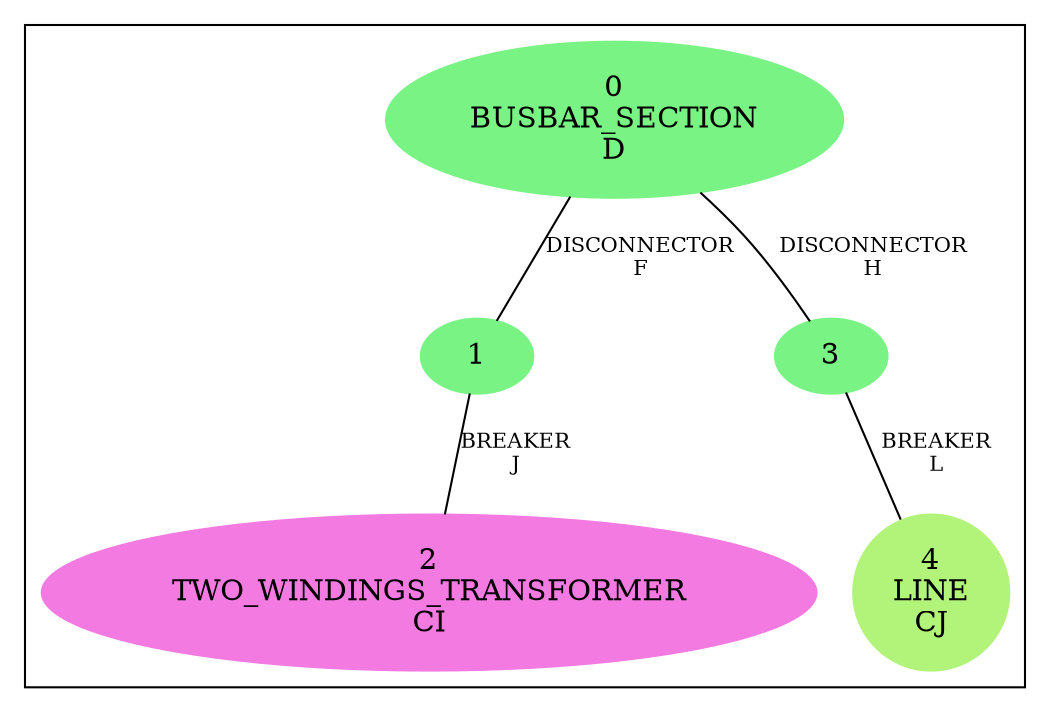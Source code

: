 graph "C" {
subgraph "cluster_C_0" {
"0\nBUSBAR_SECTION\nD" ["color"="#7AF385","style"="filled"]
"1" ["color"="#7AF385","style"="filled"]
"2\nTWO_WINDINGS_TRANSFORMER\nCI" ["color"="#F37AE1","style"="filled"]
"3" ["color"="#7AF385","style"="filled"]
"4\nLINE\nCJ" ["color"="#B2F37A","style"="filled"]
"0\nBUSBAR_SECTION\nD" -- "1" ["fontsize"="10","style"="solid","label"="DISCONNECTOR\nF"]
"0\nBUSBAR_SECTION\nD" -- "3" ["fontsize"="10","style"="solid","label"="DISCONNECTOR\nH"]
"1" -- "2\nTWO_WINDINGS_TRANSFORMER\nCI" ["fontsize"="10","style"="solid","label"="BREAKER\nJ"]
"3" -- "4\nLINE\nCJ" ["fontsize"="10","style"="solid","label"="BREAKER\nL"]
}
subgraph "cluster_C_2" {
"2\nTWO_WINDINGS_TRANSFORMER\nCI" ["color"="#F37AE1","style"="filled"]
}
subgraph "cluster_C_4" {
"4\nLINE\nCJ" ["color"="#B2F37A","style"="filled"]
}
}